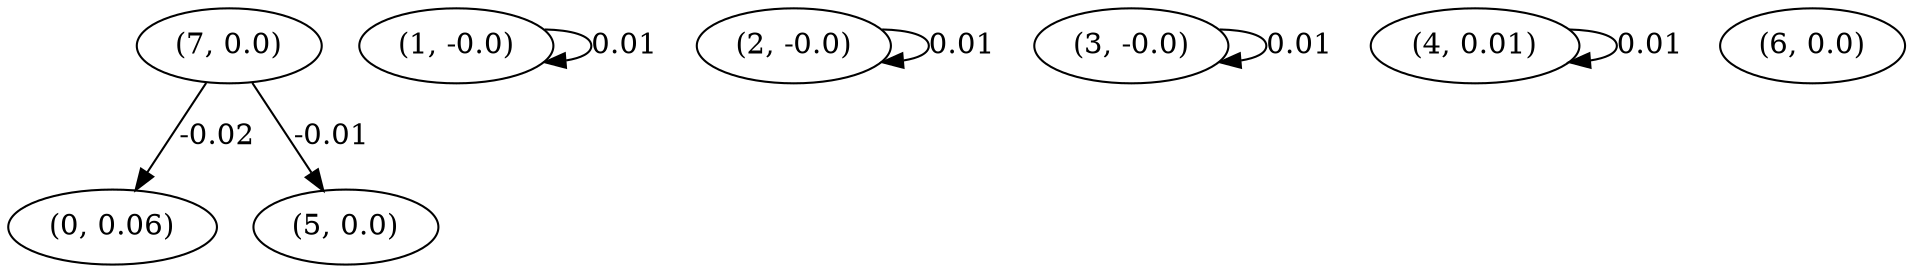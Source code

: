 digraph {
    0 [ label = "(0, 0.06)" ]
    1 [ label = "(1, -0.0)" ]
    2 [ label = "(2, -0.0)" ]
    3 [ label = "(3, -0.0)" ]
    4 [ label = "(4, 0.01)" ]
    5 [ label = "(5, 0.0)" ]
    6 [ label = "(6, 0.0)" ]
    7 [ label = "(7, 0.0)" ]
    1 -> 1 [ label = "0.01" ]
    2 -> 2 [ label = "0.01" ]
    3 -> 3 [ label = "0.01" ]
    4 -> 4 [ label = "0.01" ]
    7 -> 0 [ label = "-0.02" ]
    7 -> 5 [ label = "-0.01" ]
}

